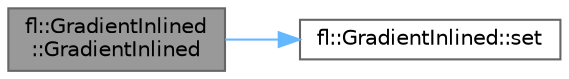 digraph "fl::GradientInlined::GradientInlined"
{
 // INTERACTIVE_SVG=YES
 // LATEX_PDF_SIZE
  bgcolor="transparent";
  edge [fontname=Helvetica,fontsize=10,labelfontname=Helvetica,labelfontsize=10];
  node [fontname=Helvetica,fontsize=10,shape=box,height=0.2,width=0.4];
  rankdir="LR";
  Node1 [id="Node000001",label="fl::GradientInlined\l::GradientInlined",height=0.2,width=0.4,color="gray40", fillcolor="grey60", style="filled", fontcolor="black",tooltip=" "];
  Node1 -> Node2 [id="edge1_Node000001_Node000002",color="steelblue1",style="solid",tooltip=" "];
  Node2 [id="Node000002",label="fl::GradientInlined::set",height=0.2,width=0.4,color="grey40", fillcolor="white", style="filled",URL="$d0/db5/classfl_1_1_gradient_inlined_a90961282108d67cc96be737f50828033.html#a90961282108d67cc96be737f50828033",tooltip=" "];
}
